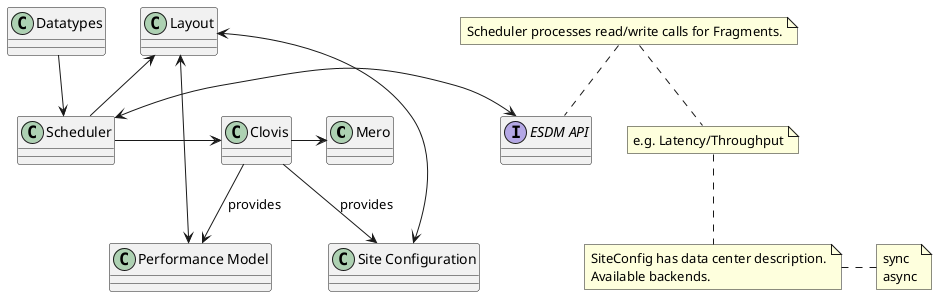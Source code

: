 @startuml

class Mero
class Clovis

class Datatypes
class Scheduler
class Layout
class "Performance Model" as Performance
class "Site Configuration" as SiteConfig

interface "ESDM API" as ESDMAPI



Mero <-left- Clovis

Clovis <-left- Scheduler
note top
	Scheduler processes read/write calls for Fragments.
end note

Clovis --> Performance: provides
Clovis --> SiteConfig: provides


Datatypes -down-> Scheduler

Layout <--> Performance
note bottom
	e.g. Latency/Throughput
end note

Layout <--> SiteConfig
note bottom
	SiteConfig has data center description.
	Available backends.
end note

Layout <-down- Scheduler


Scheduler <-right-> ESDMAPI
note right
	sync
	async
end note


@enduml
